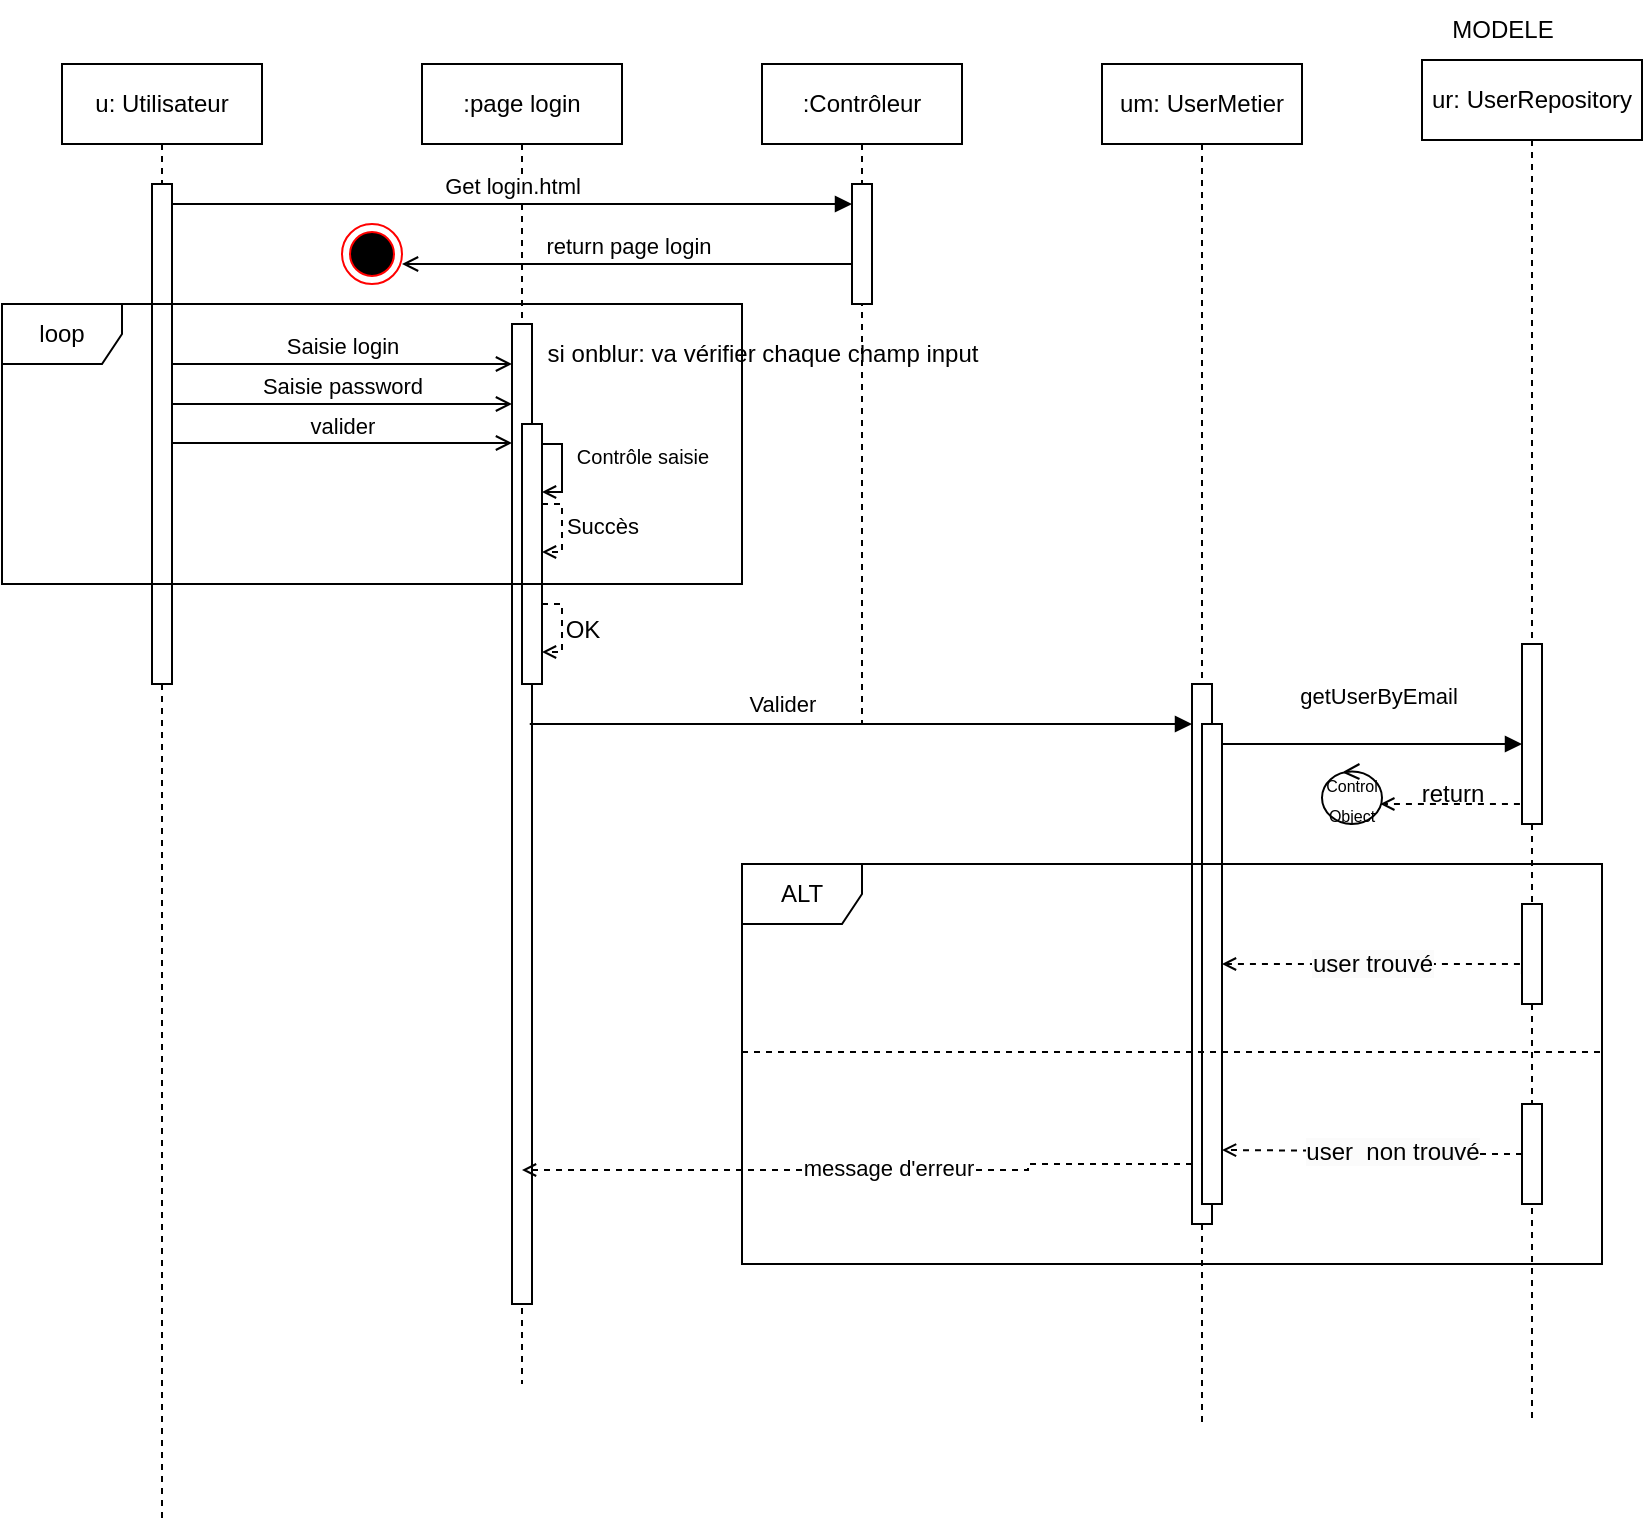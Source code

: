 <mxfile version="25.0.1">
  <diagram name="Page-1" id="2YBvvXClWsGukQMizWep">
    <mxGraphModel dx="1465" dy="884" grid="1" gridSize="10" guides="1" tooltips="1" connect="1" arrows="1" fold="1" page="1" pageScale="1" pageWidth="850" pageHeight="1100" math="0" shadow="0">
      <root>
        <mxCell id="0" />
        <mxCell id="1" parent="0" />
        <mxCell id="aM9ryv3xv72pqoxQDRHE-1" value="u: Utilisateur" style="shape=umlLifeline;perimeter=lifelinePerimeter;whiteSpace=wrap;html=1;container=0;dropTarget=0;collapsible=0;recursiveResize=0;outlineConnect=0;portConstraint=eastwest;newEdgeStyle={&quot;edgeStyle&quot;:&quot;elbowEdgeStyle&quot;,&quot;elbow&quot;:&quot;vertical&quot;,&quot;curved&quot;:0,&quot;rounded&quot;:0};" parent="1" vertex="1">
          <mxGeometry x="40" y="40" width="100" height="730" as="geometry" />
        </mxCell>
        <mxCell id="aM9ryv3xv72pqoxQDRHE-2" value="" style="html=1;points=[];perimeter=orthogonalPerimeter;outlineConnect=0;targetShapes=umlLifeline;portConstraint=eastwest;newEdgeStyle={&quot;edgeStyle&quot;:&quot;elbowEdgeStyle&quot;,&quot;elbow&quot;:&quot;vertical&quot;,&quot;curved&quot;:0,&quot;rounded&quot;:0};" parent="aM9ryv3xv72pqoxQDRHE-1" vertex="1">
          <mxGeometry x="45" y="60" width="10" height="250" as="geometry" />
        </mxCell>
        <mxCell id="aM9ryv3xv72pqoxQDRHE-5" value=":page login" style="shape=umlLifeline;perimeter=lifelinePerimeter;whiteSpace=wrap;html=1;container=0;dropTarget=0;collapsible=0;recursiveResize=0;outlineConnect=0;portConstraint=eastwest;newEdgeStyle={&quot;edgeStyle&quot;:&quot;elbowEdgeStyle&quot;,&quot;elbow&quot;:&quot;vertical&quot;,&quot;curved&quot;:0,&quot;rounded&quot;:0};" parent="1" vertex="1">
          <mxGeometry x="220" y="40" width="100" height="660" as="geometry" />
        </mxCell>
        <mxCell id="aM9ryv3xv72pqoxQDRHE-4" value="" style="html=1;points=[];perimeter=orthogonalPerimeter;outlineConnect=0;targetShapes=umlLifeline;portConstraint=eastwest;newEdgeStyle={&quot;edgeStyle&quot;:&quot;elbowEdgeStyle&quot;,&quot;elbow&quot;:&quot;vertical&quot;,&quot;curved&quot;:0,&quot;rounded&quot;:0};" parent="aM9ryv3xv72pqoxQDRHE-5" vertex="1">
          <mxGeometry x="45" y="130" width="10" height="490" as="geometry" />
        </mxCell>
        <mxCell id="Oka1aH1QjVQX9ctEmZQZ-10" value="" style="html=1;points=[];perimeter=orthogonalPerimeter;outlineConnect=0;targetShapes=umlLifeline;portConstraint=eastwest;newEdgeStyle={&quot;edgeStyle&quot;:&quot;elbowEdgeStyle&quot;,&quot;elbow&quot;:&quot;vertical&quot;,&quot;curved&quot;:0,&quot;rounded&quot;:0};" vertex="1" parent="aM9ryv3xv72pqoxQDRHE-5">
          <mxGeometry x="50" y="180" width="10" height="130" as="geometry" />
        </mxCell>
        <mxCell id="Oka1aH1QjVQX9ctEmZQZ-11" value="&lt;font style=&quot;font-size: 10px;&quot;&gt;&lt;font style=&quot;&quot;&gt;Contrôle&lt;/font&gt;&amp;nbsp;saisie&lt;/font&gt;" style="html=1;verticalAlign=bottom;endArrow=open;edgeStyle=orthogonalEdgeStyle;elbow=vertical;rounded=0;endFill=0;jumpSize=4;startSize=4;endSize=5;" edge="1" parent="aM9ryv3xv72pqoxQDRHE-5">
          <mxGeometry x="0.114" y="40" relative="1" as="geometry">
            <mxPoint x="60" y="190" as="sourcePoint" />
            <Array as="points">
              <mxPoint x="70" y="190" />
            </Array>
            <mxPoint x="60" y="214" as="targetPoint" />
            <mxPoint as="offset" />
          </mxGeometry>
        </mxCell>
        <mxCell id="Oka1aH1QjVQX9ctEmZQZ-34" value="" style="html=1;verticalAlign=bottom;endArrow=open;edgeStyle=orthogonalEdgeStyle;elbow=vertical;rounded=0;endFill=0;jumpSize=4;startSize=4;endSize=5;dashed=1;" edge="1" parent="aM9ryv3xv72pqoxQDRHE-5" source="Oka1aH1QjVQX9ctEmZQZ-10" target="Oka1aH1QjVQX9ctEmZQZ-10">
          <mxGeometry x="-0.091" y="10" relative="1" as="geometry">
            <mxPoint x="60" y="270" as="sourcePoint" />
            <Array as="points">
              <mxPoint x="70" y="270" />
              <mxPoint x="70" y="294" />
            </Array>
            <mxPoint x="60" y="294" as="targetPoint" />
            <mxPoint as="offset" />
          </mxGeometry>
        </mxCell>
        <mxCell id="aM9ryv3xv72pqoxQDRHE-7" value="Get login.html" style="html=1;verticalAlign=bottom;endArrow=block;edgeStyle=elbowEdgeStyle;elbow=horizontal;curved=0;rounded=0;" parent="1" source="aM9ryv3xv72pqoxQDRHE-2" target="Oka1aH1QjVQX9ctEmZQZ-2" edge="1">
          <mxGeometry relative="1" as="geometry">
            <mxPoint x="195" y="130" as="sourcePoint" />
            <Array as="points">
              <mxPoint x="350" y="110" />
              <mxPoint x="180" y="120" />
            </Array>
          </mxGeometry>
        </mxCell>
        <mxCell id="aM9ryv3xv72pqoxQDRHE-9" value="return page login" style="html=1;verticalAlign=bottom;endArrow=open;edgeStyle=elbowEdgeStyle;elbow=vertical;curved=0;rounded=0;endFill=0;entryX=1;entryY=0.667;entryDx=0;entryDy=0;entryPerimeter=0;" parent="1" source="Oka1aH1QjVQX9ctEmZQZ-2" target="Oka1aH1QjVQX9ctEmZQZ-26" edge="1">
          <mxGeometry relative="1" as="geometry">
            <mxPoint x="447.96" y="138.46" as="sourcePoint" />
            <Array as="points" />
            <mxPoint x="220.0" y="131.53" as="targetPoint" />
          </mxGeometry>
        </mxCell>
        <mxCell id="Oka1aH1QjVQX9ctEmZQZ-1" value=":Contrôleur" style="shape=umlLifeline;perimeter=lifelinePerimeter;whiteSpace=wrap;html=1;container=0;dropTarget=0;collapsible=0;recursiveResize=0;outlineConnect=0;portConstraint=eastwest;newEdgeStyle={&quot;edgeStyle&quot;:&quot;elbowEdgeStyle&quot;,&quot;elbow&quot;:&quot;vertical&quot;,&quot;curved&quot;:0,&quot;rounded&quot;:0};" vertex="1" parent="1">
          <mxGeometry x="390" y="40" width="100" height="330" as="geometry" />
        </mxCell>
        <mxCell id="Oka1aH1QjVQX9ctEmZQZ-2" value="" style="html=1;points=[];perimeter=orthogonalPerimeter;outlineConnect=0;targetShapes=umlLifeline;portConstraint=eastwest;newEdgeStyle={&quot;edgeStyle&quot;:&quot;elbowEdgeStyle&quot;,&quot;elbow&quot;:&quot;vertical&quot;,&quot;curved&quot;:0,&quot;rounded&quot;:0};" vertex="1" parent="Oka1aH1QjVQX9ctEmZQZ-1">
          <mxGeometry x="45" y="60" width="10" height="60" as="geometry" />
        </mxCell>
        <mxCell id="Oka1aH1QjVQX9ctEmZQZ-3" value="um: UserMetier" style="shape=umlLifeline;perimeter=lifelinePerimeter;whiteSpace=wrap;html=1;container=0;dropTarget=0;collapsible=0;recursiveResize=0;outlineConnect=0;portConstraint=eastwest;newEdgeStyle={&quot;edgeStyle&quot;:&quot;elbowEdgeStyle&quot;,&quot;elbow&quot;:&quot;vertical&quot;,&quot;curved&quot;:0,&quot;rounded&quot;:0};" vertex="1" parent="1">
          <mxGeometry x="560" y="40" width="100" height="680" as="geometry" />
        </mxCell>
        <mxCell id="Oka1aH1QjVQX9ctEmZQZ-4" value="" style="html=1;points=[];perimeter=orthogonalPerimeter;outlineConnect=0;targetShapes=umlLifeline;portConstraint=eastwest;newEdgeStyle={&quot;edgeStyle&quot;:&quot;elbowEdgeStyle&quot;,&quot;elbow&quot;:&quot;vertical&quot;,&quot;curved&quot;:0,&quot;rounded&quot;:0};" vertex="1" parent="Oka1aH1QjVQX9ctEmZQZ-3">
          <mxGeometry x="45" y="310" width="10" height="270" as="geometry" />
        </mxCell>
        <mxCell id="Oka1aH1QjVQX9ctEmZQZ-41" value="&lt;span style=&quot;color: rgba(0, 0, 0, 0); font-family: monospace; font-size: 0px; text-align: start;&quot;&gt;%3CmxGraphModel%3E%3Croot%3E%3CmxCell%20id%3D%220%22%2F%3E%3CmxCell%20id%3D%221%22%20parent%3D%220%22%2F%3E%3CmxCell%20id%3D%222%22%20value%3D%22Succ%C3%A8s%22%20style%3D%22html%3D1%3BverticalAlign%3Dbottom%3BendArrow%3Dblock%3BedgeStyle%3DelbowEdgeStyle%3Belbow%3Dhorizontal%3Bcurved%3D0%3Brounded%3D0%3B%22%20edge%3D%221%22%20parent%3D%221%22%3E%3CmxGeometry%20x%3D%22-0.782%22%20y%3D%2290%22%20relative%3D%221%22%20as%3D%22geometry%22%3E%3CmxPoint%20x%3D%22273.88%22%20y%3D%22370%22%20as%3D%22sourcePoint%22%2F%3E%3CArray%20as%3D%22points%22%3E%3CmxPoint%20x%3D%22349.13%22%20y%3D%22370%22%2F%3E%3C%2FArray%3E%3CmxPoint%20x%3D%22605%22%20y%3D%22370%22%20as%3D%22targetPoint%22%2F%3E%3CmxPoint%20as%3D%22offset%22%2F%3E%3C%2FmxGeometry%3E%3C%2FmxCell%3E%3CmxCell%20id%3D%223%22%20value%3D%22Valider%22%20style%3D%22edgeLabel%3Bhtml%3D1%3Balign%3Dcenter%3BverticalAlign%3Dmiddle%3Bresizable%3D0%3Bpoints%3D%5B%5D%3B%22%20vertex%3D%221%22%20connectable%3D%220%22%20parent%3D%222%22%3E%3CmxGeometry%20x%3D%220.126%22%20relative%3D%221%22%20as%3D%22geometry%22%3E%3CmxPoint%20x%3D%22-61%22%20y%3D%22-10%22%20as%3D%22offset%22%2F%3E%3C%2FmxGeometry%3E%3C%2FmxCell%3E%3C%2Froot%3E%3C%2FmxGraphModel%3E&lt;/span&gt;" style="html=1;points=[];perimeter=orthogonalPerimeter;outlineConnect=0;targetShapes=umlLifeline;portConstraint=eastwest;newEdgeStyle={&quot;edgeStyle&quot;:&quot;elbowEdgeStyle&quot;,&quot;elbow&quot;:&quot;vertical&quot;,&quot;curved&quot;:0,&quot;rounded&quot;:0};" vertex="1" parent="Oka1aH1QjVQX9ctEmZQZ-3">
          <mxGeometry x="50" y="330" width="10" height="240" as="geometry" />
        </mxCell>
        <mxCell id="Oka1aH1QjVQX9ctEmZQZ-5" value="ur: UserRepository" style="shape=umlLifeline;perimeter=lifelinePerimeter;whiteSpace=wrap;html=1;container=0;dropTarget=0;collapsible=0;recursiveResize=0;outlineConnect=0;portConstraint=eastwest;newEdgeStyle={&quot;edgeStyle&quot;:&quot;elbowEdgeStyle&quot;,&quot;elbow&quot;:&quot;vertical&quot;,&quot;curved&quot;:0,&quot;rounded&quot;:0};" vertex="1" parent="1">
          <mxGeometry x="720" y="38" width="110" height="682" as="geometry" />
        </mxCell>
        <mxCell id="Oka1aH1QjVQX9ctEmZQZ-6" value="&lt;span style=&quot;color: rgba(0, 0, 0, 0); font-family: monospace; font-size: 0px; text-align: start;&quot;&gt;%3CmxGraphModel%3E%3Croot%3E%3CmxCell%20id%3D%220%22%2F%3E%3CmxCell%20id%3D%221%22%20parent%3D%220%22%2F%3E%3CmxCell%20id%3D%222%22%20value%3D%22Succ%C3%A8s%22%20style%3D%22html%3D1%3BverticalAlign%3Dbottom%3BendArrow%3Dblock%3BedgeStyle%3DelbowEdgeStyle%3Belbow%3Dhorizontal%3Bcurved%3D0%3Brounded%3D0%3B%22%20edge%3D%221%22%20parent%3D%221%22%3E%3CmxGeometry%20x%3D%22-0.782%22%20y%3D%2290%22%20relative%3D%221%22%20as%3D%22geometry%22%3E%3CmxPoint%20x%3D%22273.88%22%20y%3D%22370%22%20as%3D%22sourcePoint%22%2F%3E%3CArray%20as%3D%22points%22%3E%3CmxPoint%20x%3D%22349.13%22%20y%3D%22370%22%2F%3E%3C%2FArray%3E%3CmxPoint%20x%3D%22605%22%20y%3D%22370%22%20as%3D%22targetPoint%22%2F%3E%3CmxPoint%20as%3D%22offset%22%2F%3E%3C%2FmxGeometry%3E%3C%2FmxCell%3E%3CmxCell%20id%3D%223%22%20value%3D%22Valider%22%20style%3D%22edgeLabel%3Bhtml%3D1%3Balign%3Dcenter%3BverticalAlign%3Dmiddle%3Bresizable%3D0%3Bpoints%3D%5B%5D%3B%22%20vertex%3D%221%22%20connectable%3D%220%22%20parent%3D%222%22%3E%3CmxGeometry%20x%3D%220.126%22%20relative%3D%221%22%20as%3D%22geometry%22%3E%3CmxPoint%20x%3D%22-61%22%20y%3D%22-10%22%20as%3D%22offset%22%2F%3E%3C%2FmxGeometry%3E%3C%2FmxCell%3E%3C%2Froot%3E%3C%2FmxGraphModel%3E&lt;/span&gt;" style="html=1;points=[];perimeter=orthogonalPerimeter;outlineConnect=0;targetShapes=umlLifeline;portConstraint=eastwest;newEdgeStyle={&quot;edgeStyle&quot;:&quot;elbowEdgeStyle&quot;,&quot;elbow&quot;:&quot;vertical&quot;,&quot;curved&quot;:0,&quot;rounded&quot;:0};" vertex="1" parent="Oka1aH1QjVQX9ctEmZQZ-5">
          <mxGeometry x="50" y="292" width="10" height="90" as="geometry" />
        </mxCell>
        <mxCell id="Oka1aH1QjVQX9ctEmZQZ-8" value="Saisie login" style="html=1;verticalAlign=bottom;endArrow=open;edgeStyle=elbowEdgeStyle;elbow=vertical;curved=0;rounded=0;endFill=0;" edge="1" parent="1" source="aM9ryv3xv72pqoxQDRHE-2" target="aM9ryv3xv72pqoxQDRHE-4">
          <mxGeometry relative="1" as="geometry">
            <mxPoint x="120" y="180" as="sourcePoint" />
            <Array as="points">
              <mxPoint x="230" y="190" />
            </Array>
            <mxPoint x="262.5" y="180" as="targetPoint" />
          </mxGeometry>
        </mxCell>
        <mxCell id="Oka1aH1QjVQX9ctEmZQZ-9" value="Saisie password" style="html=1;verticalAlign=bottom;endArrow=open;edgeStyle=elbowEdgeStyle;elbow=vertical;curved=0;rounded=0;endFill=0;" edge="1" parent="1" source="aM9ryv3xv72pqoxQDRHE-2" target="aM9ryv3xv72pqoxQDRHE-4">
          <mxGeometry relative="1" as="geometry">
            <mxPoint x="100" y="200" as="sourcePoint" />
            <Array as="points">
              <mxPoint x="220" y="210" />
              <mxPoint x="185" y="200" />
            </Array>
            <mxPoint x="262.5" y="200" as="targetPoint" />
          </mxGeometry>
        </mxCell>
        <mxCell id="Oka1aH1QjVQX9ctEmZQZ-14" value="" style="html=1;verticalAlign=bottom;endArrow=open;edgeStyle=orthogonalEdgeStyle;elbow=vertical;rounded=0;endFill=0;jumpSize=4;startSize=4;endSize=5;dashed=1;" edge="1" parent="1">
          <mxGeometry x="-0.091" y="10" relative="1" as="geometry">
            <mxPoint x="280" y="260" as="sourcePoint" />
            <Array as="points">
              <mxPoint x="290" y="260" />
            </Array>
            <mxPoint x="280" y="284" as="targetPoint" />
            <mxPoint as="offset" />
          </mxGeometry>
        </mxCell>
        <mxCell id="Oka1aH1QjVQX9ctEmZQZ-15" value="Succès" style="html=1;verticalAlign=bottom;endArrow=block;edgeStyle=elbowEdgeStyle;elbow=horizontal;curved=0;rounded=0;" edge="1" parent="1" target="Oka1aH1QjVQX9ctEmZQZ-4">
          <mxGeometry x="-0.782" y="90" relative="1" as="geometry">
            <mxPoint x="273.88" y="370" as="sourcePoint" />
            <Array as="points">
              <mxPoint x="349.13" y="370" />
            </Array>
            <mxPoint x="606.13" y="370" as="targetPoint" />
            <mxPoint as="offset" />
          </mxGeometry>
        </mxCell>
        <mxCell id="Oka1aH1QjVQX9ctEmZQZ-20" value="Valider" style="edgeLabel;html=1;align=center;verticalAlign=middle;resizable=0;points=[];" vertex="1" connectable="0" parent="Oka1aH1QjVQX9ctEmZQZ-15">
          <mxGeometry x="0.126" relative="1" as="geometry">
            <mxPoint x="-61" y="-10" as="offset" />
          </mxGeometry>
        </mxCell>
        <mxCell id="Oka1aH1QjVQX9ctEmZQZ-22" value="getUserByEmail" style="html=1;verticalAlign=bottom;endArrow=block;elbow=vertical;rounded=0;" edge="1" parent="1" source="Oka1aH1QjVQX9ctEmZQZ-41">
          <mxGeometry x="0.033" y="15" relative="1" as="geometry">
            <mxPoint x="625" y="380.0" as="sourcePoint" />
            <mxPoint x="770" y="380" as="targetPoint" />
            <mxPoint as="offset" />
          </mxGeometry>
        </mxCell>
        <mxCell id="Oka1aH1QjVQX9ctEmZQZ-26" value="" style="ellipse;html=1;shape=endState;fillColor=#000000;strokeColor=#ff0000;" vertex="1" parent="1">
          <mxGeometry x="180" y="120" width="30" height="30" as="geometry" />
        </mxCell>
        <mxCell id="Oka1aH1QjVQX9ctEmZQZ-27" value="valider" style="html=1;verticalAlign=bottom;endArrow=open;edgeStyle=elbowEdgeStyle;elbow=vertical;curved=0;rounded=0;endFill=0;" edge="1" parent="1" source="aM9ryv3xv72pqoxQDRHE-2" target="aM9ryv3xv72pqoxQDRHE-4">
          <mxGeometry relative="1" as="geometry">
            <mxPoint x="100" y="229.5" as="sourcePoint" />
            <Array as="points">
              <mxPoint x="190" y="229.5" />
            </Array>
            <mxPoint x="267.5" y="229.5" as="targetPoint" />
          </mxGeometry>
        </mxCell>
        <mxCell id="Oka1aH1QjVQX9ctEmZQZ-29" value="MODELE" style="text;html=1;align=center;verticalAlign=middle;resizable=0;points=[];autosize=1;strokeColor=none;fillColor=none;" vertex="1" parent="1">
          <mxGeometry x="725" y="8" width="70" height="30" as="geometry" />
        </mxCell>
        <mxCell id="Oka1aH1QjVQX9ctEmZQZ-31" value="si onblur: va vérifier chaque champ input" style="text;html=1;align=center;verticalAlign=middle;resizable=0;points=[];autosize=1;strokeColor=none;fillColor=none;" vertex="1" parent="1">
          <mxGeometry x="270" y="170" width="240" height="30" as="geometry" />
        </mxCell>
        <mxCell id="Oka1aH1QjVQX9ctEmZQZ-32" value="loop" style="shape=umlFrame;whiteSpace=wrap;html=1;pointerEvents=0;" vertex="1" parent="1">
          <mxGeometry x="10" y="160" width="370" height="140" as="geometry" />
        </mxCell>
        <mxCell id="Oka1aH1QjVQX9ctEmZQZ-35" value="OK" style="text;html=1;align=center;verticalAlign=middle;resizable=0;points=[];autosize=1;strokeColor=none;fillColor=none;" vertex="1" parent="1">
          <mxGeometry x="280" y="308" width="40" height="30" as="geometry" />
        </mxCell>
        <mxCell id="Oka1aH1QjVQX9ctEmZQZ-42" value="" style="html=1;verticalAlign=bottom;endArrow=open;edgeStyle=orthogonalEdgeStyle;elbow=vertical;rounded=0;endFill=0;jumpSize=4;startSize=4;endSize=5;dashed=1;" edge="1" parent="1" target="Oka1aH1QjVQX9ctEmZQZ-57">
          <mxGeometry x="-0.091" y="10" relative="1" as="geometry">
            <mxPoint x="770" y="414.966" as="sourcePoint" />
            <Array as="points">
              <mxPoint x="770" y="410" />
            </Array>
            <mxPoint x="700" y="410" as="targetPoint" />
            <mxPoint as="offset" />
          </mxGeometry>
        </mxCell>
        <mxCell id="Oka1aH1QjVQX9ctEmZQZ-43" value="return" style="text;html=1;align=center;verticalAlign=middle;resizable=0;points=[];autosize=1;strokeColor=none;fillColor=none;" vertex="1" parent="1">
          <mxGeometry x="710" y="390" width="50" height="30" as="geometry" />
        </mxCell>
        <mxCell id="Oka1aH1QjVQX9ctEmZQZ-45" value="ALT" style="shape=umlFrame;whiteSpace=wrap;html=1;pointerEvents=0;" vertex="1" parent="1">
          <mxGeometry x="380" y="440" width="430" height="200" as="geometry" />
        </mxCell>
        <mxCell id="Oka1aH1QjVQX9ctEmZQZ-46" value="" style="line;strokeWidth=1;fillColor=none;align=left;verticalAlign=middle;spacingTop=-1;spacingLeft=3;spacingRight=3;rotatable=0;labelPosition=right;points=[];portConstraint=eastwest;strokeColor=inherit;dashed=1;" vertex="1" parent="1">
          <mxGeometry x="380" y="530" width="430" height="8" as="geometry" />
        </mxCell>
        <mxCell id="Oka1aH1QjVQX9ctEmZQZ-47" value="&lt;span style=&quot;color: rgba(0, 0, 0, 0); font-family: monospace; font-size: 0px; text-align: start;&quot;&gt;%3CmxGraphModel%3E%3Croot%3E%3CmxCell%20id%3D%220%22%2F%3E%3CmxCell%20id%3D%221%22%20parent%3D%220%22%2F%3E%3CmxCell%20id%3D%222%22%20value%3D%22Succ%C3%A8s%22%20style%3D%22html%3D1%3BverticalAlign%3Dbottom%3BendArrow%3Dblock%3BedgeStyle%3DelbowEdgeStyle%3Belbow%3Dhorizontal%3Bcurved%3D0%3Brounded%3D0%3B%22%20edge%3D%221%22%20parent%3D%221%22%3E%3CmxGeometry%20x%3D%22-0.782%22%20y%3D%2290%22%20relative%3D%221%22%20as%3D%22geometry%22%3E%3CmxPoint%20x%3D%22273.88%22%20y%3D%22370%22%20as%3D%22sourcePoint%22%2F%3E%3CArray%20as%3D%22points%22%3E%3CmxPoint%20x%3D%22349.13%22%20y%3D%22370%22%2F%3E%3C%2FArray%3E%3CmxPoint%20x%3D%22605%22%20y%3D%22370%22%20as%3D%22targetPoint%22%2F%3E%3CmxPoint%20as%3D%22offset%22%2F%3E%3C%2FmxGeometry%3E%3C%2FmxCell%3E%3CmxCell%20id%3D%223%22%20value%3D%22Valider%22%20style%3D%22edgeLabel%3Bhtml%3D1%3Balign%3Dcenter%3BverticalAlign%3Dmiddle%3Bresizable%3D0%3Bpoints%3D%5B%5D%3B%22%20vertex%3D%221%22%20connectable%3D%220%22%20parent%3D%222%22%3E%3CmxGeometry%20x%3D%220.126%22%20relative%3D%221%22%20as%3D%22geometry%22%3E%3CmxPoint%20x%3D%22-61%22%20y%3D%22-10%22%20as%3D%22offset%22%2F%3E%3C%2FmxGeometry%3E%3C%2FmxCell%3E%3C%2Froot%3E%3C%2FmxGraphModel%3E&lt;/span&gt;" style="html=1;points=[];perimeter=orthogonalPerimeter;outlineConnect=0;targetShapes=umlLifeline;portConstraint=eastwest;newEdgeStyle={&quot;edgeStyle&quot;:&quot;elbowEdgeStyle&quot;,&quot;elbow&quot;:&quot;vertical&quot;,&quot;curved&quot;:0,&quot;rounded&quot;:0};" vertex="1" parent="1">
          <mxGeometry x="770" y="460" width="10" height="50" as="geometry" />
        </mxCell>
        <mxCell id="Oka1aH1QjVQX9ctEmZQZ-48" value="&lt;span style=&quot;color: rgba(0, 0, 0, 0); font-family: monospace; font-size: 0px; text-align: start;&quot;&gt;%3CmxGraphModel%3E%3Croot%3E%3CmxCell%20id%3D%220%22%2F%3E%3CmxCell%20id%3D%221%22%20parent%3D%220%22%2F%3E%3CmxCell%20id%3D%222%22%20value%3D%22Succ%C3%A8s%22%20style%3D%22html%3D1%3BverticalAlign%3Dbottom%3BendArrow%3Dblock%3BedgeStyle%3DelbowEdgeStyle%3Belbow%3Dhorizontal%3Bcurved%3D0%3Brounded%3D0%3B%22%20edge%3D%221%22%20parent%3D%221%22%3E%3CmxGeometry%20x%3D%22-0.782%22%20y%3D%2290%22%20relative%3D%221%22%20as%3D%22geometry%22%3E%3CmxPoint%20x%3D%22273.88%22%20y%3D%22370%22%20as%3D%22sourcePoint%22%2F%3E%3CArray%20as%3D%22points%22%3E%3CmxPoint%20x%3D%22349.13%22%20y%3D%22370%22%2F%3E%3C%2FArray%3E%3CmxPoint%20x%3D%22605%22%20y%3D%22370%22%20as%3D%22targetPoint%22%2F%3E%3CmxPoint%20as%3D%22offset%22%2F%3E%3C%2FmxGeometry%3E%3C%2FmxCell%3E%3CmxCell%20id%3D%223%22%20value%3D%22Valider%22%20style%3D%22edgeLabel%3Bhtml%3D1%3Balign%3Dcenter%3BverticalAlign%3Dmiddle%3Bresizable%3D0%3Bpoints%3D%5B%5D%3B%22%20vertex%3D%221%22%20connectable%3D%220%22%20parent%3D%222%22%3E%3CmxGeometry%20x%3D%220.126%22%20relative%3D%221%22%20as%3D%22geometry%22%3E%3CmxPoint%20x%3D%22-61%22%20y%3D%22-10%22%20as%3D%22offset%22%2F%3E%3C%2FmxGeometry%3E%3C%2FmxCell%3E%3C%2Froot%3E%3C%2FmxGraphModel%3E&lt;/span&gt;" style="html=1;points=[];perimeter=orthogonalPerimeter;outlineConnect=0;targetShapes=umlLifeline;portConstraint=eastwest;newEdgeStyle={&quot;edgeStyle&quot;:&quot;elbowEdgeStyle&quot;,&quot;elbow&quot;:&quot;vertical&quot;,&quot;curved&quot;:0,&quot;rounded&quot;:0};" vertex="1" parent="1">
          <mxGeometry x="770" y="560" width="10" height="50" as="geometry" />
        </mxCell>
        <mxCell id="Oka1aH1QjVQX9ctEmZQZ-49" value="" style="html=1;verticalAlign=bottom;endArrow=open;edgeStyle=orthogonalEdgeStyle;elbow=vertical;rounded=0;endFill=0;jumpSize=4;startSize=4;endSize=5;dashed=1;" edge="1" parent="1">
          <mxGeometry x="-0.091" y="10" relative="1" as="geometry">
            <mxPoint x="769.98" y="494.966" as="sourcePoint" />
            <Array as="points">
              <mxPoint x="769.98" y="490" />
            </Array>
            <mxPoint x="619.98" y="490" as="targetPoint" />
            <mxPoint as="offset" />
          </mxGeometry>
        </mxCell>
        <mxCell id="Oka1aH1QjVQX9ctEmZQZ-61" value="&lt;span style=&quot;font-size: 12px; background-color: rgb(251, 251, 251);&quot;&gt;user trouvé&lt;/span&gt;" style="edgeLabel;html=1;align=center;verticalAlign=middle;resizable=0;points=[];" vertex="1" connectable="0" parent="Oka1aH1QjVQX9ctEmZQZ-49">
          <mxGeometry x="0.041" relative="1" as="geometry">
            <mxPoint as="offset" />
          </mxGeometry>
        </mxCell>
        <mxCell id="Oka1aH1QjVQX9ctEmZQZ-53" value="" style="html=1;verticalAlign=bottom;endArrow=open;edgeStyle=orthogonalEdgeStyle;elbow=vertical;rounded=0;endFill=0;jumpSize=4;startSize=4;endSize=5;dashed=1;" edge="1" parent="1" source="Oka1aH1QjVQX9ctEmZQZ-48">
          <mxGeometry x="-0.091" y="10" relative="1" as="geometry">
            <mxPoint x="769.97" y="587.486" as="sourcePoint" />
            <Array as="points" />
            <mxPoint x="620" y="583" as="targetPoint" />
            <mxPoint as="offset" />
          </mxGeometry>
        </mxCell>
        <mxCell id="Oka1aH1QjVQX9ctEmZQZ-62" value="&lt;span style=&quot;font-size: 12px; background-color: rgb(251, 251, 251);&quot;&gt;user&amp;nbsp; non trouvé&lt;/span&gt;" style="edgeLabel;html=1;align=center;verticalAlign=middle;resizable=0;points=[];" vertex="1" connectable="0" parent="Oka1aH1QjVQX9ctEmZQZ-53">
          <mxGeometry x="-0.141" y="-1" relative="1" as="geometry">
            <mxPoint as="offset" />
          </mxGeometry>
        </mxCell>
        <mxCell id="Oka1aH1QjVQX9ctEmZQZ-57" value="&lt;font style=&quot;font-size: 8px;&quot;&gt;Control Object&lt;/font&gt;" style="ellipse;shape=umlControl;whiteSpace=wrap;html=1;" vertex="1" parent="1">
          <mxGeometry x="670" y="390" width="30" height="30" as="geometry" />
        </mxCell>
        <mxCell id="Oka1aH1QjVQX9ctEmZQZ-59" value="" style="html=1;verticalAlign=bottom;endArrow=open;edgeStyle=orthogonalEdgeStyle;elbow=vertical;rounded=0;endFill=0;jumpSize=4;startSize=4;endSize=5;dashed=1;" edge="1" parent="1" source="Oka1aH1QjVQX9ctEmZQZ-4" target="aM9ryv3xv72pqoxQDRHE-5">
          <mxGeometry x="-0.091" y="10" relative="1" as="geometry">
            <mxPoint x="590" y="592" as="sourcePoint" />
            <Array as="points">
              <mxPoint x="523" y="590" />
              <mxPoint x="523" y="593" />
            </Array>
            <mxPoint x="440" y="593" as="targetPoint" />
            <mxPoint as="offset" />
          </mxGeometry>
        </mxCell>
        <mxCell id="Oka1aH1QjVQX9ctEmZQZ-60" value="message d&#39;erreur" style="edgeLabel;html=1;align=center;verticalAlign=middle;resizable=0;points=[];" vertex="1" connectable="0" parent="Oka1aH1QjVQX9ctEmZQZ-59">
          <mxGeometry x="-0.083" y="-1" relative="1" as="geometry">
            <mxPoint as="offset" />
          </mxGeometry>
        </mxCell>
      </root>
    </mxGraphModel>
  </diagram>
</mxfile>
